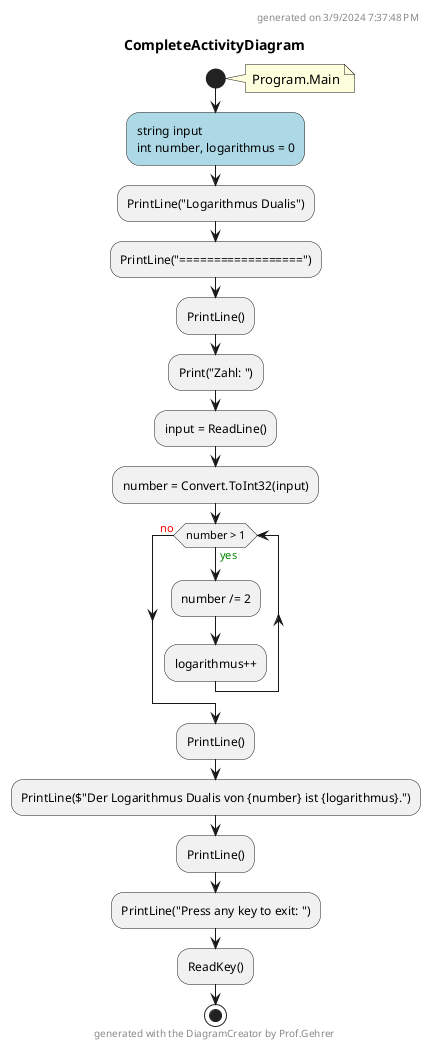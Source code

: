 @startuml CompleteActivityDiagram
header
generated on 3/9/2024 7:37:48 PM
end header
title CompleteActivityDiagram
start
note right:  Program.Main
#LightBlue:string input
int number, logarithmus = 0;
:PrintLine("Logarithmus Dualis");
:PrintLine("==================");
:PrintLine();
:Print("Zahl: ");
:input = ReadLine();
:number = Convert.ToInt32(input);
while (number > 1) is (<color:green>yes)
    :number /= 2;
    :logarithmus++;
endwhile (<color:red>no)
:PrintLine();
:PrintLine($"Der Logarithmus Dualis von {number} ist {logarithmus}.");
:PrintLine();
:PrintLine("Press any key to exit: ");
:ReadKey();
stop
footer
generated with the DiagramCreator by Prof.Gehrer
end footer
@enduml
